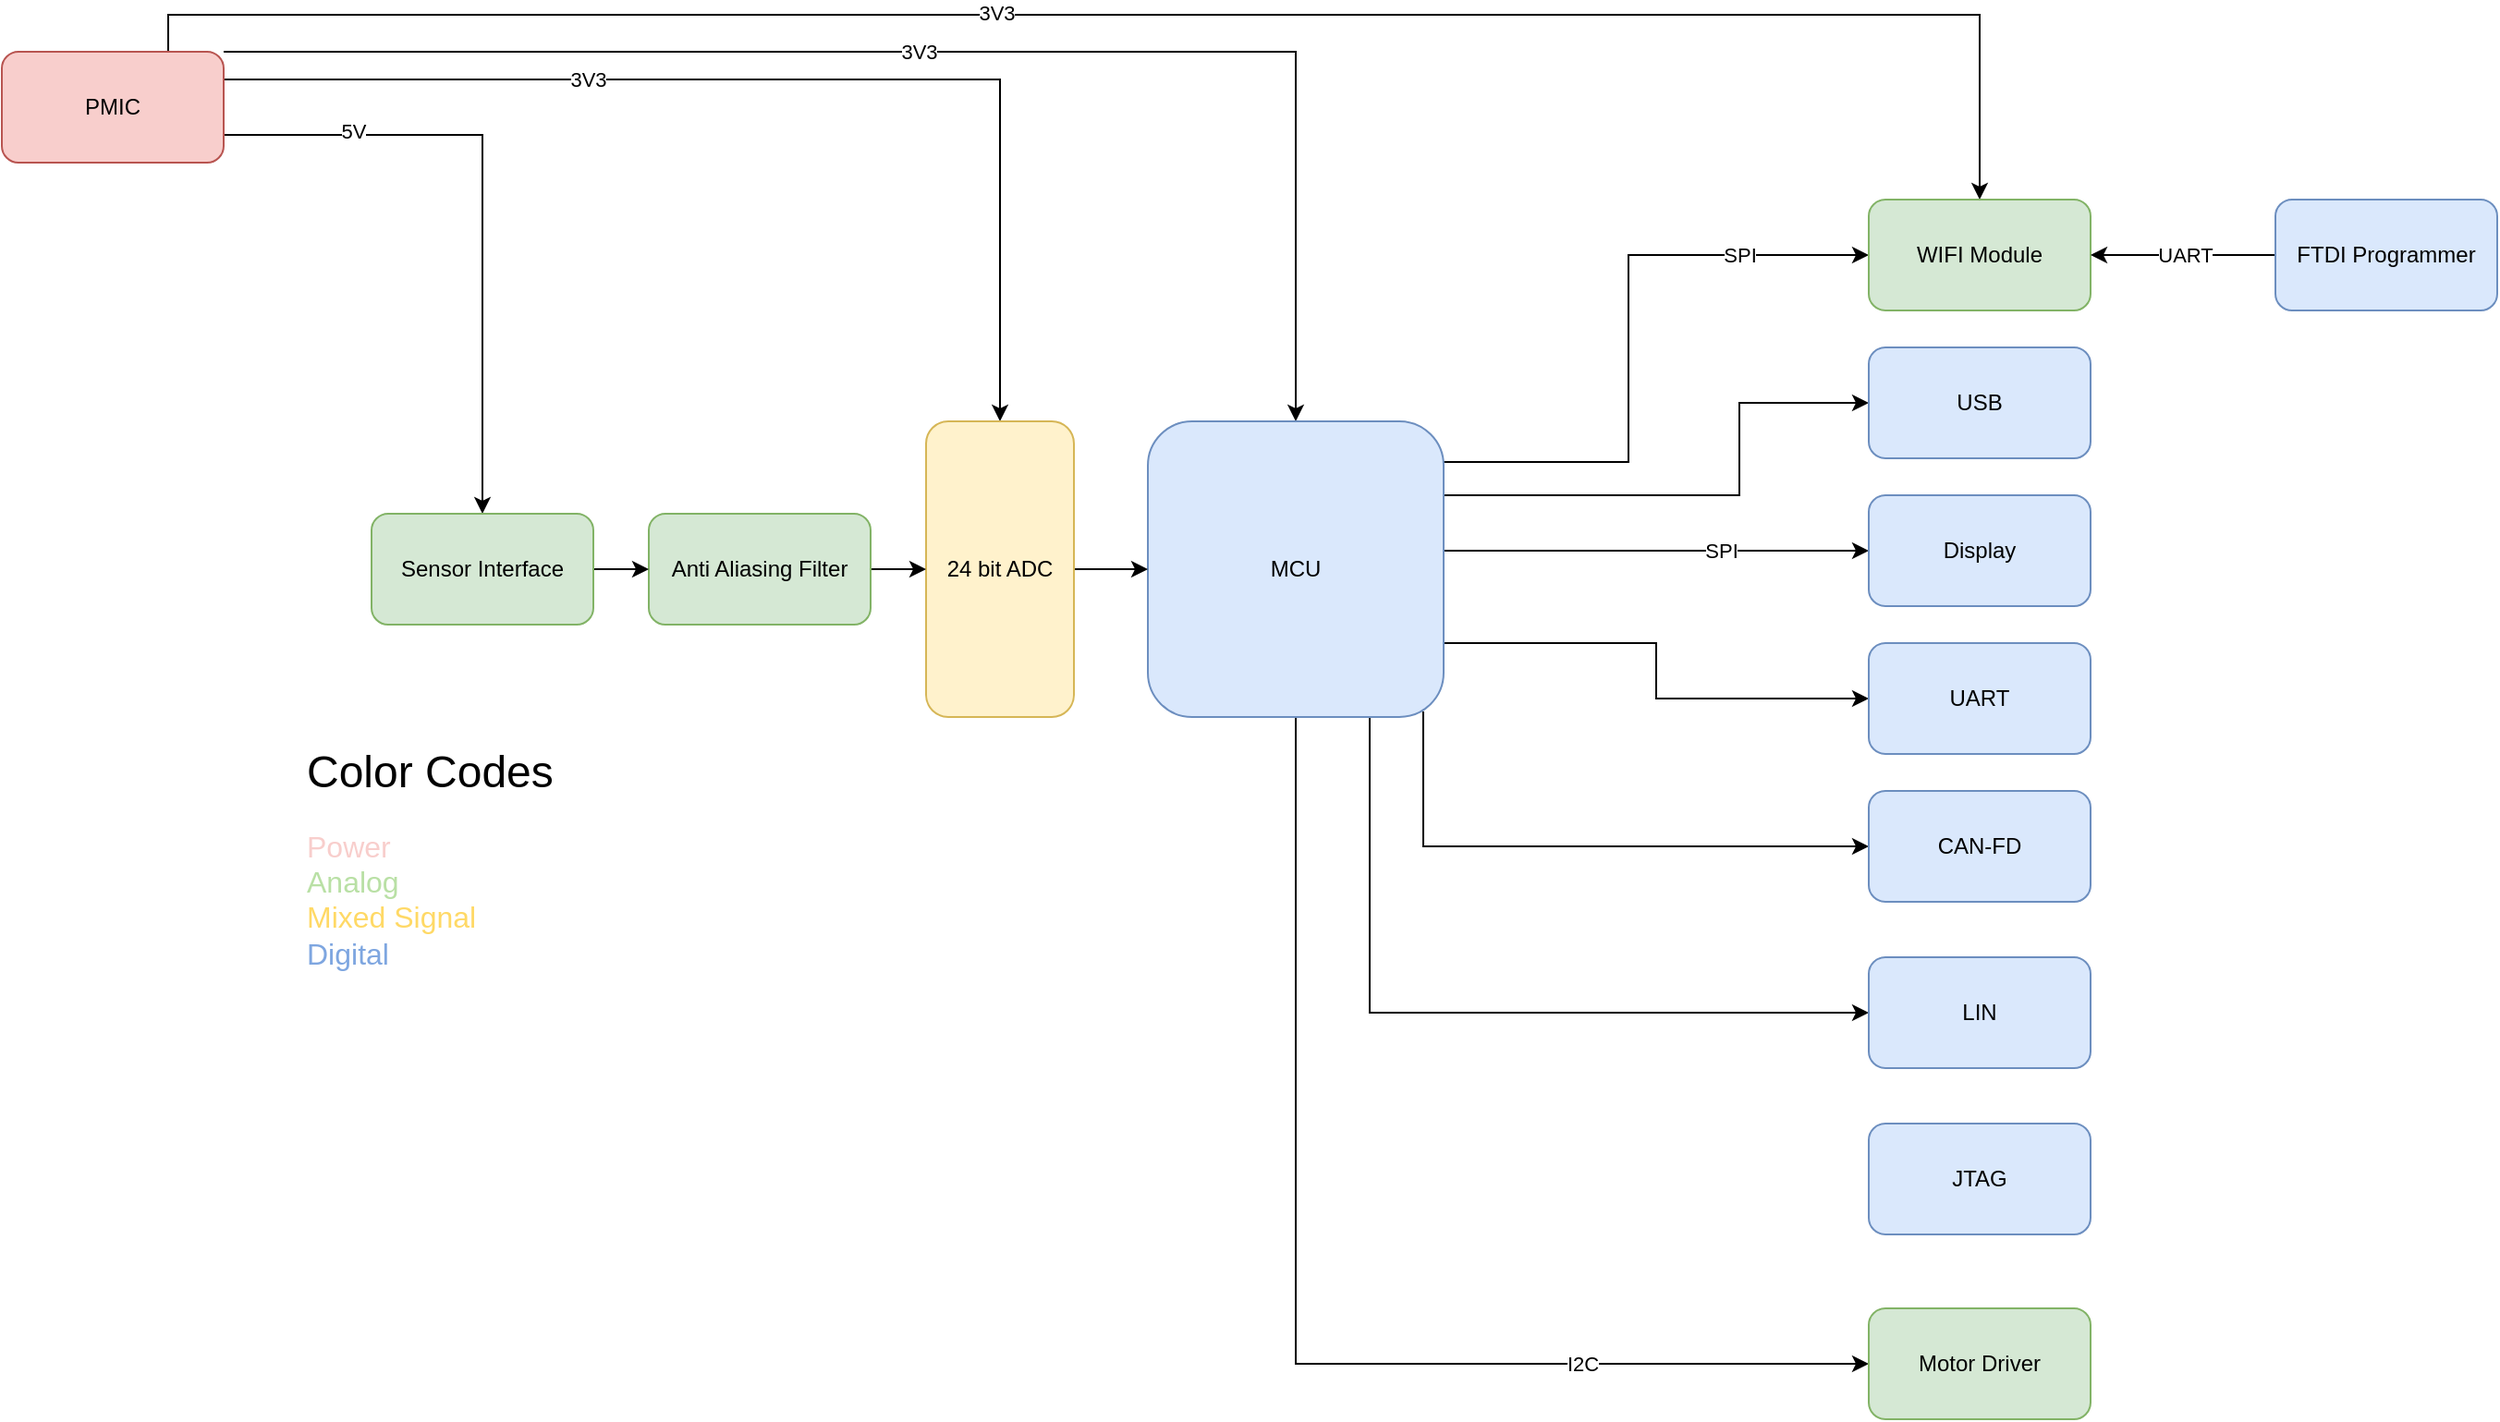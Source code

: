 <mxfile version="17.4.4" type="github">
  <diagram id="lGSncgau3aaS6NxCEvZo" name="Page-1">
    <mxGraphModel dx="1561" dy="397" grid="1" gridSize="10" guides="1" tooltips="1" connect="1" arrows="1" fold="1" page="1" pageScale="1" pageWidth="850" pageHeight="1100" math="0" shadow="0">
      <root>
        <mxCell id="0" />
        <mxCell id="1" parent="0" />
        <mxCell id="6GlMOcGFAv7SZAajyM9s-15" style="edgeStyle=orthogonalEdgeStyle;rounded=0;orthogonalLoop=1;jettySize=auto;html=1;entryX=0.5;entryY=0;entryDx=0;entryDy=0;exitX=1;exitY=0;exitDx=0;exitDy=0;" parent="1" source="6GlMOcGFAv7SZAajyM9s-1" target="6GlMOcGFAv7SZAajyM9s-3" edge="1">
          <mxGeometry relative="1" as="geometry">
            <Array as="points">
              <mxPoint x="540" y="120" />
            </Array>
          </mxGeometry>
        </mxCell>
        <mxCell id="6GlMOcGFAv7SZAajyM9s-28" value="3V3" style="edgeLabel;html=1;align=center;verticalAlign=middle;resizable=0;points=[];" parent="6GlMOcGFAv7SZAajyM9s-15" vertex="1" connectable="0">
          <mxGeometry x="0.019" y="-2" relative="1" as="geometry">
            <mxPoint x="-22" y="-2" as="offset" />
          </mxGeometry>
        </mxCell>
        <mxCell id="6GlMOcGFAv7SZAajyM9s-19" style="edgeStyle=orthogonalEdgeStyle;rounded=0;orthogonalLoop=1;jettySize=auto;html=1;exitX=1;exitY=0.75;exitDx=0;exitDy=0;entryX=0.5;entryY=0;entryDx=0;entryDy=0;" parent="1" source="6GlMOcGFAv7SZAajyM9s-1" target="6GlMOcGFAv7SZAajyM9s-13" edge="1">
          <mxGeometry relative="1" as="geometry" />
        </mxCell>
        <mxCell id="6GlMOcGFAv7SZAajyM9s-27" value="5V&lt;br&gt;" style="edgeLabel;html=1;align=center;verticalAlign=middle;resizable=0;points=[];" parent="6GlMOcGFAv7SZAajyM9s-19" vertex="1" connectable="0">
          <mxGeometry x="-0.658" y="2" relative="1" as="geometry">
            <mxPoint x="11" as="offset" />
          </mxGeometry>
        </mxCell>
        <mxCell id="6GlMOcGFAv7SZAajyM9s-47" style="edgeStyle=orthogonalEdgeStyle;rounded=0;orthogonalLoop=1;jettySize=auto;html=1;exitX=1;exitY=0.25;exitDx=0;exitDy=0;entryX=0.5;entryY=0;entryDx=0;entryDy=0;" parent="1" source="6GlMOcGFAv7SZAajyM9s-1" target="6GlMOcGFAv7SZAajyM9s-9" edge="1">
          <mxGeometry relative="1" as="geometry" />
        </mxCell>
        <mxCell id="TeYw3djUaKxgtO_toorA-5" value="3V3" style="edgeLabel;html=1;align=center;verticalAlign=middle;resizable=0;points=[];" vertex="1" connectable="0" parent="6GlMOcGFAv7SZAajyM9s-47">
          <mxGeometry x="-0.349" relative="1" as="geometry">
            <mxPoint as="offset" />
          </mxGeometry>
        </mxCell>
        <mxCell id="6GlMOcGFAv7SZAajyM9s-49" style="edgeStyle=orthogonalEdgeStyle;rounded=0;orthogonalLoop=1;jettySize=auto;html=1;exitX=0.75;exitY=0;exitDx=0;exitDy=0;entryX=0.5;entryY=0;entryDx=0;entryDy=0;" parent="1" source="6GlMOcGFAv7SZAajyM9s-1" target="6GlMOcGFAv7SZAajyM9s-4" edge="1">
          <mxGeometry relative="1" as="geometry" />
        </mxCell>
        <mxCell id="TeYw3djUaKxgtO_toorA-10" value="3V3" style="edgeLabel;html=1;align=center;verticalAlign=middle;resizable=0;points=[];" vertex="1" connectable="0" parent="6GlMOcGFAv7SZAajyM9s-49">
          <mxGeometry x="-0.149" y="1" relative="1" as="geometry">
            <mxPoint as="offset" />
          </mxGeometry>
        </mxCell>
        <mxCell id="6GlMOcGFAv7SZAajyM9s-1" value="PMIC" style="rounded=1;whiteSpace=wrap;html=1;fillColor=#f8cecc;strokeColor=#b85450;" parent="1" vertex="1">
          <mxGeometry x="-160" y="120" width="120" height="60" as="geometry" />
        </mxCell>
        <mxCell id="6GlMOcGFAv7SZAajyM9s-38" style="edgeStyle=orthogonalEdgeStyle;rounded=0;orthogonalLoop=1;jettySize=auto;html=1;entryX=0;entryY=0.5;entryDx=0;entryDy=0;" parent="1" target="6GlMOcGFAv7SZAajyM9s-4" edge="1">
          <mxGeometry relative="1" as="geometry">
            <mxPoint x="610" y="342" as="sourcePoint" />
            <Array as="points">
              <mxPoint x="720" y="342" />
              <mxPoint x="720" y="230" />
            </Array>
          </mxGeometry>
        </mxCell>
        <mxCell id="TeYw3djUaKxgtO_toorA-1" value="SPI" style="edgeLabel;html=1;align=center;verticalAlign=middle;resizable=0;points=[];" vertex="1" connectable="0" parent="6GlMOcGFAv7SZAajyM9s-38">
          <mxGeometry x="0.443" relative="1" as="geometry">
            <mxPoint x="28" as="offset" />
          </mxGeometry>
        </mxCell>
        <mxCell id="6GlMOcGFAv7SZAajyM9s-39" style="edgeStyle=orthogonalEdgeStyle;rounded=0;orthogonalLoop=1;jettySize=auto;html=1;exitX=1;exitY=0.25;exitDx=0;exitDy=0;entryX=0;entryY=0.5;entryDx=0;entryDy=0;" parent="1" source="6GlMOcGFAv7SZAajyM9s-3" target="6GlMOcGFAv7SZAajyM9s-5" edge="1">
          <mxGeometry relative="1" as="geometry">
            <Array as="points">
              <mxPoint x="780" y="360" />
              <mxPoint x="780" y="310" />
            </Array>
          </mxGeometry>
        </mxCell>
        <mxCell id="6GlMOcGFAv7SZAajyM9s-40" style="edgeStyle=orthogonalEdgeStyle;rounded=0;orthogonalLoop=1;jettySize=auto;html=1;entryX=0;entryY=0.5;entryDx=0;entryDy=0;" parent="1" target="6GlMOcGFAv7SZAajyM9s-6" edge="1">
          <mxGeometry relative="1" as="geometry">
            <mxPoint x="620" y="390" as="sourcePoint" />
            <Array as="points">
              <mxPoint x="730" y="390" />
              <mxPoint x="730" y="390" />
            </Array>
          </mxGeometry>
        </mxCell>
        <mxCell id="TeYw3djUaKxgtO_toorA-6" value="SPI" style="edgeLabel;html=1;align=center;verticalAlign=middle;resizable=0;points=[];" vertex="1" connectable="0" parent="6GlMOcGFAv7SZAajyM9s-40">
          <mxGeometry x="-0.157" y="2" relative="1" as="geometry">
            <mxPoint x="53" y="2" as="offset" />
          </mxGeometry>
        </mxCell>
        <mxCell id="6GlMOcGFAv7SZAajyM9s-41" style="edgeStyle=orthogonalEdgeStyle;rounded=0;orthogonalLoop=1;jettySize=auto;html=1;exitX=1;exitY=0.75;exitDx=0;exitDy=0;entryX=0;entryY=0.5;entryDx=0;entryDy=0;" parent="1" source="6GlMOcGFAv7SZAajyM9s-3" target="6GlMOcGFAv7SZAajyM9s-7" edge="1">
          <mxGeometry relative="1" as="geometry" />
        </mxCell>
        <mxCell id="TeYw3djUaKxgtO_toorA-8" style="edgeStyle=orthogonalEdgeStyle;rounded=0;orthogonalLoop=1;jettySize=auto;html=1;exitX=0.5;exitY=1;exitDx=0;exitDy=0;entryX=0;entryY=0.5;entryDx=0;entryDy=0;" edge="1" parent="1" source="6GlMOcGFAv7SZAajyM9s-3" target="TeYw3djUaKxgtO_toorA-7">
          <mxGeometry relative="1" as="geometry" />
        </mxCell>
        <mxCell id="TeYw3djUaKxgtO_toorA-9" value="I2C" style="edgeLabel;html=1;align=center;verticalAlign=middle;resizable=0;points=[];" vertex="1" connectable="0" parent="TeYw3djUaKxgtO_toorA-8">
          <mxGeometry x="0.133" y="-1" relative="1" as="geometry">
            <mxPoint x="131" y="-1" as="offset" />
          </mxGeometry>
        </mxCell>
        <mxCell id="TeYw3djUaKxgtO_toorA-13" style="edgeStyle=orthogonalEdgeStyle;rounded=0;orthogonalLoop=1;jettySize=auto;html=1;exitX=0.931;exitY=0.981;exitDx=0;exitDy=0;entryX=0;entryY=0.5;entryDx=0;entryDy=0;exitPerimeter=0;" edge="1" parent="1" source="6GlMOcGFAv7SZAajyM9s-3" target="TeYw3djUaKxgtO_toorA-11">
          <mxGeometry relative="1" as="geometry">
            <Array as="points">
              <mxPoint x="609" y="550" />
            </Array>
          </mxGeometry>
        </mxCell>
        <mxCell id="TeYw3djUaKxgtO_toorA-14" style="edgeStyle=orthogonalEdgeStyle;rounded=0;orthogonalLoop=1;jettySize=auto;html=1;exitX=0.75;exitY=1;exitDx=0;exitDy=0;entryX=0;entryY=0.5;entryDx=0;entryDy=0;" edge="1" parent="1" source="6GlMOcGFAv7SZAajyM9s-3" target="TeYw3djUaKxgtO_toorA-12">
          <mxGeometry relative="1" as="geometry" />
        </mxCell>
        <mxCell id="6GlMOcGFAv7SZAajyM9s-3" value="MCU" style="rounded=1;whiteSpace=wrap;html=1;fillColor=#dae8fc;strokeColor=#6c8ebf;" parent="1" vertex="1">
          <mxGeometry x="460" y="320" width="160" height="160" as="geometry" />
        </mxCell>
        <mxCell id="6GlMOcGFAv7SZAajyM9s-4" value="WIFI Module" style="rounded=1;whiteSpace=wrap;html=1;fillColor=#d5e8d4;strokeColor=#82b366;" parent="1" vertex="1">
          <mxGeometry x="850" y="200" width="120" height="60" as="geometry" />
        </mxCell>
        <mxCell id="6GlMOcGFAv7SZAajyM9s-5" value="USB" style="rounded=1;whiteSpace=wrap;html=1;fillColor=#dae8fc;strokeColor=#6c8ebf;" parent="1" vertex="1">
          <mxGeometry x="850" y="280" width="120" height="60" as="geometry" />
        </mxCell>
        <mxCell id="6GlMOcGFAv7SZAajyM9s-6" value="Display" style="rounded=1;whiteSpace=wrap;html=1;fillColor=#dae8fc;strokeColor=#6c8ebf;" parent="1" vertex="1">
          <mxGeometry x="850" y="360" width="120" height="60" as="geometry" />
        </mxCell>
        <mxCell id="6GlMOcGFAv7SZAajyM9s-7" value="UART" style="rounded=1;whiteSpace=wrap;html=1;fillColor=#dae8fc;strokeColor=#6c8ebf;" parent="1" vertex="1">
          <mxGeometry x="850" y="440" width="120" height="60" as="geometry" />
        </mxCell>
        <mxCell id="6GlMOcGFAv7SZAajyM9s-46" style="edgeStyle=orthogonalEdgeStyle;rounded=0;orthogonalLoop=1;jettySize=auto;html=1;exitX=1;exitY=0.5;exitDx=0;exitDy=0;entryX=0;entryY=0.5;entryDx=0;entryDy=0;" parent="1" source="6GlMOcGFAv7SZAajyM9s-9" target="6GlMOcGFAv7SZAajyM9s-3" edge="1">
          <mxGeometry relative="1" as="geometry" />
        </mxCell>
        <mxCell id="6GlMOcGFAv7SZAajyM9s-9" value="24 bit ADC" style="rounded=1;whiteSpace=wrap;html=1;fillColor=#fff2cc;strokeColor=#d6b656;" parent="1" vertex="1">
          <mxGeometry x="340" y="320" width="80" height="160" as="geometry" />
        </mxCell>
        <mxCell id="6GlMOcGFAv7SZAajyM9s-44" style="edgeStyle=orthogonalEdgeStyle;rounded=0;orthogonalLoop=1;jettySize=auto;html=1;exitX=1;exitY=0.5;exitDx=0;exitDy=0;entryX=0;entryY=0.5;entryDx=0;entryDy=0;" parent="1" source="6GlMOcGFAv7SZAajyM9s-10" target="6GlMOcGFAv7SZAajyM9s-9" edge="1">
          <mxGeometry relative="1" as="geometry" />
        </mxCell>
        <mxCell id="6GlMOcGFAv7SZAajyM9s-10" value="Anti Aliasing Filter" style="rounded=1;whiteSpace=wrap;html=1;fillColor=#d5e8d4;strokeColor=#82b366;" parent="1" vertex="1">
          <mxGeometry x="190" y="370" width="120" height="60" as="geometry" />
        </mxCell>
        <mxCell id="6GlMOcGFAv7SZAajyM9s-43" style="edgeStyle=orthogonalEdgeStyle;rounded=0;orthogonalLoop=1;jettySize=auto;html=1;exitX=1;exitY=0.5;exitDx=0;exitDy=0;entryX=0;entryY=0.5;entryDx=0;entryDy=0;" parent="1" source="6GlMOcGFAv7SZAajyM9s-13" target="6GlMOcGFAv7SZAajyM9s-10" edge="1">
          <mxGeometry relative="1" as="geometry" />
        </mxCell>
        <mxCell id="6GlMOcGFAv7SZAajyM9s-13" value="Sensor Interface" style="rounded=1;whiteSpace=wrap;html=1;fillColor=#d5e8d4;strokeColor=#82b366;" parent="1" vertex="1">
          <mxGeometry x="40" y="370" width="120" height="60" as="geometry" />
        </mxCell>
        <mxCell id="6GlMOcGFAv7SZAajyM9s-50" value="&lt;h1&gt;&lt;span style=&quot;font-weight: normal&quot;&gt;Color Codes&lt;/span&gt;&lt;/h1&gt;&lt;p style=&quot;font-size: 16px&quot;&gt;&lt;font color=&quot;#f8cecc&quot; style=&quot;font-size: 16px&quot;&gt;Power&lt;/font&gt;&lt;br&gt;&lt;font color=&quot;#b9e0a5&quot; style=&quot;font-size: 16px&quot;&gt;Analog&lt;/font&gt;&lt;br&gt;&lt;font color=&quot;#ffd966&quot; style=&quot;font-size: 16px&quot;&gt;Mixed Signal&lt;br&gt;&lt;/font&gt;&lt;font color=&quot;#7ea6e0&quot; style=&quot;font-size: 16px&quot;&gt;Digital&lt;/font&gt;&lt;/p&gt;" style="text;html=1;strokeColor=none;fillColor=none;spacing=5;spacingTop=-20;whiteSpace=wrap;overflow=hidden;rounded=0;" parent="1" vertex="1">
          <mxGeometry y="490" width="190" height="140" as="geometry" />
        </mxCell>
        <mxCell id="TeYw3djUaKxgtO_toorA-7" value="Motor Driver" style="rounded=1;whiteSpace=wrap;html=1;fillColor=#d5e8d4;strokeColor=#82b366;" vertex="1" parent="1">
          <mxGeometry x="850" y="800" width="120" height="60" as="geometry" />
        </mxCell>
        <mxCell id="TeYw3djUaKxgtO_toorA-11" value="CAN-FD" style="rounded=1;whiteSpace=wrap;html=1;fillColor=#dae8fc;strokeColor=#6c8ebf;" vertex="1" parent="1">
          <mxGeometry x="850" y="520" width="120" height="60" as="geometry" />
        </mxCell>
        <mxCell id="TeYw3djUaKxgtO_toorA-12" value="LIN" style="rounded=1;whiteSpace=wrap;html=1;fillColor=#dae8fc;strokeColor=#6c8ebf;" vertex="1" parent="1">
          <mxGeometry x="850" y="610" width="120" height="60" as="geometry" />
        </mxCell>
        <mxCell id="TeYw3djUaKxgtO_toorA-15" value="JTAG" style="rounded=1;whiteSpace=wrap;html=1;fillColor=#dae8fc;strokeColor=#6c8ebf;" vertex="1" parent="1">
          <mxGeometry x="850" y="700" width="120" height="60" as="geometry" />
        </mxCell>
        <mxCell id="TeYw3djUaKxgtO_toorA-22" style="edgeStyle=orthogonalEdgeStyle;rounded=0;orthogonalLoop=1;jettySize=auto;html=1;exitX=0;exitY=0.5;exitDx=0;exitDy=0;entryX=1;entryY=0.5;entryDx=0;entryDy=0;" edge="1" parent="1" source="TeYw3djUaKxgtO_toorA-16" target="6GlMOcGFAv7SZAajyM9s-4">
          <mxGeometry relative="1" as="geometry" />
        </mxCell>
        <mxCell id="TeYw3djUaKxgtO_toorA-23" value="UART" style="edgeLabel;html=1;align=center;verticalAlign=middle;resizable=0;points=[];" vertex="1" connectable="0" parent="TeYw3djUaKxgtO_toorA-22">
          <mxGeometry x="0.11" relative="1" as="geometry">
            <mxPoint x="6" as="offset" />
          </mxGeometry>
        </mxCell>
        <mxCell id="TeYw3djUaKxgtO_toorA-16" value="FTDI Programmer" style="rounded=1;whiteSpace=wrap;html=1;fillColor=#dae8fc;strokeColor=#6c8ebf;" vertex="1" parent="1">
          <mxGeometry x="1070" y="200" width="120" height="60" as="geometry" />
        </mxCell>
      </root>
    </mxGraphModel>
  </diagram>
</mxfile>
